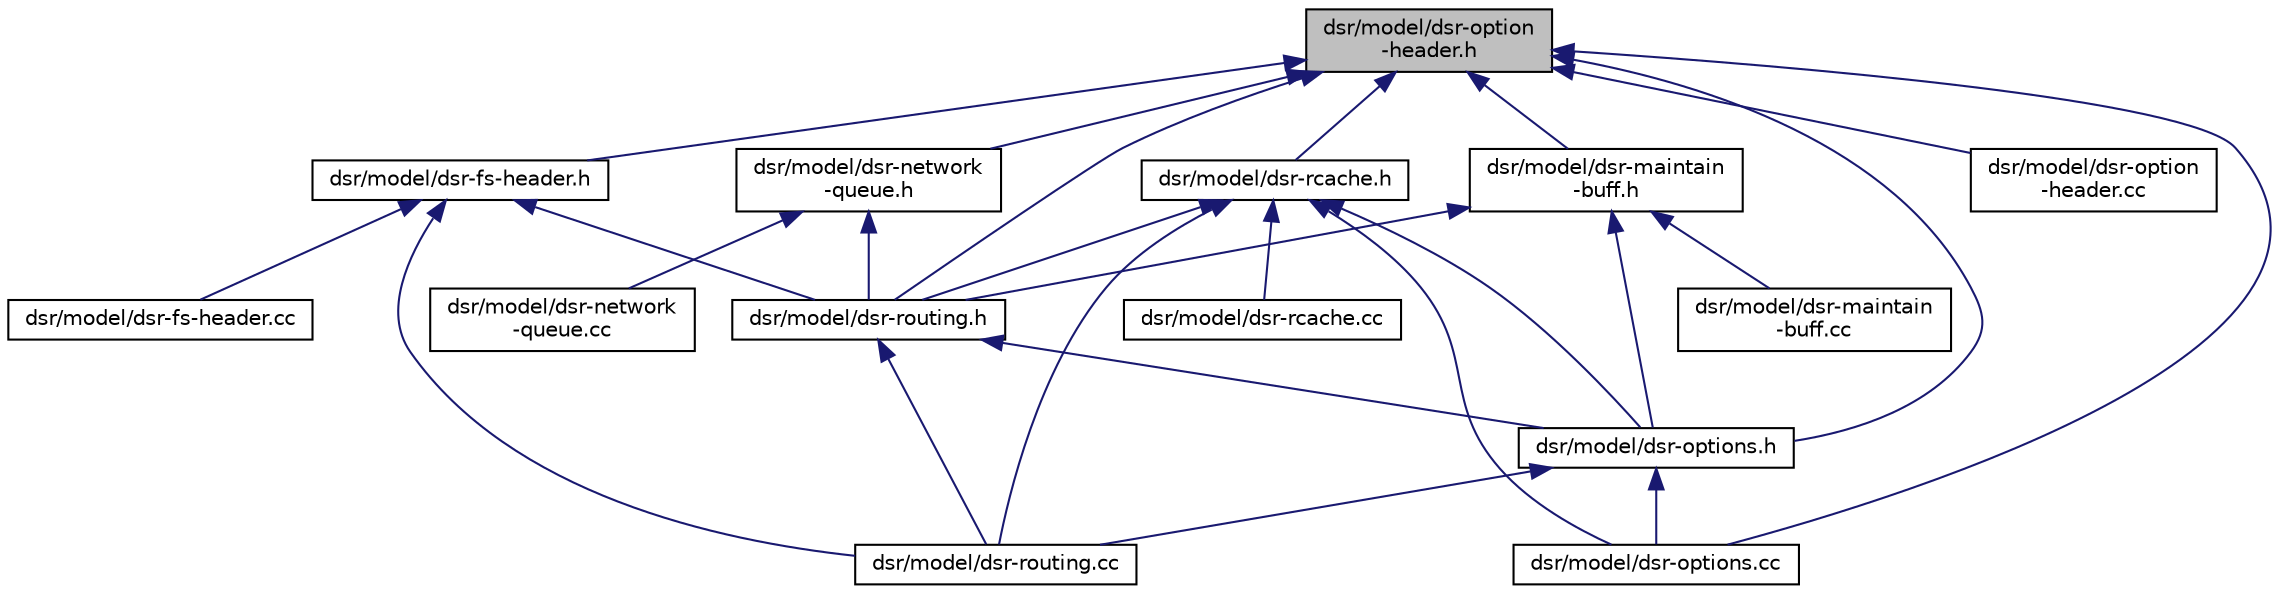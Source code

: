 digraph "dsr/model/dsr-option-header.h"
{
  edge [fontname="Helvetica",fontsize="10",labelfontname="Helvetica",labelfontsize="10"];
  node [fontname="Helvetica",fontsize="10",shape=record];
  Node1 [label="dsr/model/dsr-option\l-header.h",height=0.2,width=0.4,color="black", fillcolor="grey75", style="filled", fontcolor="black"];
  Node1 -> Node2 [dir="back",color="midnightblue",fontsize="10",style="solid"];
  Node2 [label="dsr/model/dsr-fs-header.h",height=0.2,width=0.4,color="black", fillcolor="white", style="filled",URL="$d8/d20/dsr-fs-header_8h.html"];
  Node2 -> Node3 [dir="back",color="midnightblue",fontsize="10",style="solid"];
  Node3 [label="dsr/model/dsr-fs-header.cc",height=0.2,width=0.4,color="black", fillcolor="white", style="filled",URL="$d7/d91/dsr-fs-header_8cc.html"];
  Node2 -> Node4 [dir="back",color="midnightblue",fontsize="10",style="solid"];
  Node4 [label="dsr/model/dsr-routing.h",height=0.2,width=0.4,color="black", fillcolor="white", style="filled",URL="$db/d08/dsr-routing_8h.html"];
  Node4 -> Node5 [dir="back",color="midnightblue",fontsize="10",style="solid"];
  Node5 [label="dsr/model/dsr-options.h",height=0.2,width=0.4,color="black", fillcolor="white", style="filled",URL="$d6/de0/dsr-options_8h.html"];
  Node5 -> Node6 [dir="back",color="midnightblue",fontsize="10",style="solid"];
  Node6 [label="dsr/model/dsr-options.cc",height=0.2,width=0.4,color="black", fillcolor="white", style="filled",URL="$dd/d52/dsr-options_8cc.html"];
  Node5 -> Node7 [dir="back",color="midnightblue",fontsize="10",style="solid"];
  Node7 [label="dsr/model/dsr-routing.cc",height=0.2,width=0.4,color="black", fillcolor="white", style="filled",URL="$d5/d3f/dsr-routing_8cc.html"];
  Node4 -> Node7 [dir="back",color="midnightblue",fontsize="10",style="solid"];
  Node2 -> Node7 [dir="back",color="midnightblue",fontsize="10",style="solid"];
  Node1 -> Node8 [dir="back",color="midnightblue",fontsize="10",style="solid"];
  Node8 [label="dsr/model/dsr-maintain\l-buff.h",height=0.2,width=0.4,color="black", fillcolor="white", style="filled",URL="$dd/dbf/dsr-maintain-buff_8h.html"];
  Node8 -> Node9 [dir="back",color="midnightblue",fontsize="10",style="solid"];
  Node9 [label="dsr/model/dsr-maintain\l-buff.cc",height=0.2,width=0.4,color="black", fillcolor="white", style="filled",URL="$d0/d7b/dsr-maintain-buff_8cc.html"];
  Node8 -> Node5 [dir="back",color="midnightblue",fontsize="10",style="solid"];
  Node8 -> Node4 [dir="back",color="midnightblue",fontsize="10",style="solid"];
  Node1 -> Node10 [dir="back",color="midnightblue",fontsize="10",style="solid"];
  Node10 [label="dsr/model/dsr-network\l-queue.h",height=0.2,width=0.4,color="black", fillcolor="white", style="filled",URL="$d2/d01/dsr-network-queue_8h.html"];
  Node10 -> Node11 [dir="back",color="midnightblue",fontsize="10",style="solid"];
  Node11 [label="dsr/model/dsr-network\l-queue.cc",height=0.2,width=0.4,color="black", fillcolor="white", style="filled",URL="$d0/d18/dsr-network-queue_8cc.html"];
  Node10 -> Node4 [dir="back",color="midnightblue",fontsize="10",style="solid"];
  Node1 -> Node12 [dir="back",color="midnightblue",fontsize="10",style="solid"];
  Node12 [label="dsr/model/dsr-option\l-header.cc",height=0.2,width=0.4,color="black", fillcolor="white", style="filled",URL="$d3/ddd/dsr-option-header_8cc.html"];
  Node1 -> Node6 [dir="back",color="midnightblue",fontsize="10",style="solid"];
  Node1 -> Node5 [dir="back",color="midnightblue",fontsize="10",style="solid"];
  Node1 -> Node13 [dir="back",color="midnightblue",fontsize="10",style="solid"];
  Node13 [label="dsr/model/dsr-rcache.h",height=0.2,width=0.4,color="black", fillcolor="white", style="filled",URL="$df/dce/dsr-rcache_8h.html"];
  Node13 -> Node5 [dir="back",color="midnightblue",fontsize="10",style="solid"];
  Node13 -> Node4 [dir="back",color="midnightblue",fontsize="10",style="solid"];
  Node13 -> Node6 [dir="back",color="midnightblue",fontsize="10",style="solid"];
  Node13 -> Node14 [dir="back",color="midnightblue",fontsize="10",style="solid"];
  Node14 [label="dsr/model/dsr-rcache.cc",height=0.2,width=0.4,color="black", fillcolor="white", style="filled",URL="$dd/d3e/dsr-rcache_8cc.html"];
  Node13 -> Node7 [dir="back",color="midnightblue",fontsize="10",style="solid"];
  Node1 -> Node4 [dir="back",color="midnightblue",fontsize="10",style="solid"];
}
